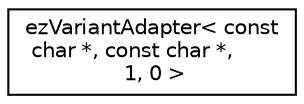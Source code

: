 digraph "Graphical Class Hierarchy"
{
 // LATEX_PDF_SIZE
  edge [fontname="Helvetica",fontsize="10",labelfontname="Helvetica",labelfontsize="10"];
  node [fontname="Helvetica",fontsize="10",shape=record];
  rankdir="LR";
  Node0 [label="ezVariantAdapter\< const\l char *, const char *,\l 1, 0 \>",height=0.2,width=0.4,color="black", fillcolor="white", style="filled",URL="$d1/d19/structez_variant_adapter_3_01const_01char_01_5_00_01const_01char_01_5_00_011_00_010_01_4.htm",tooltip=" "];
}
